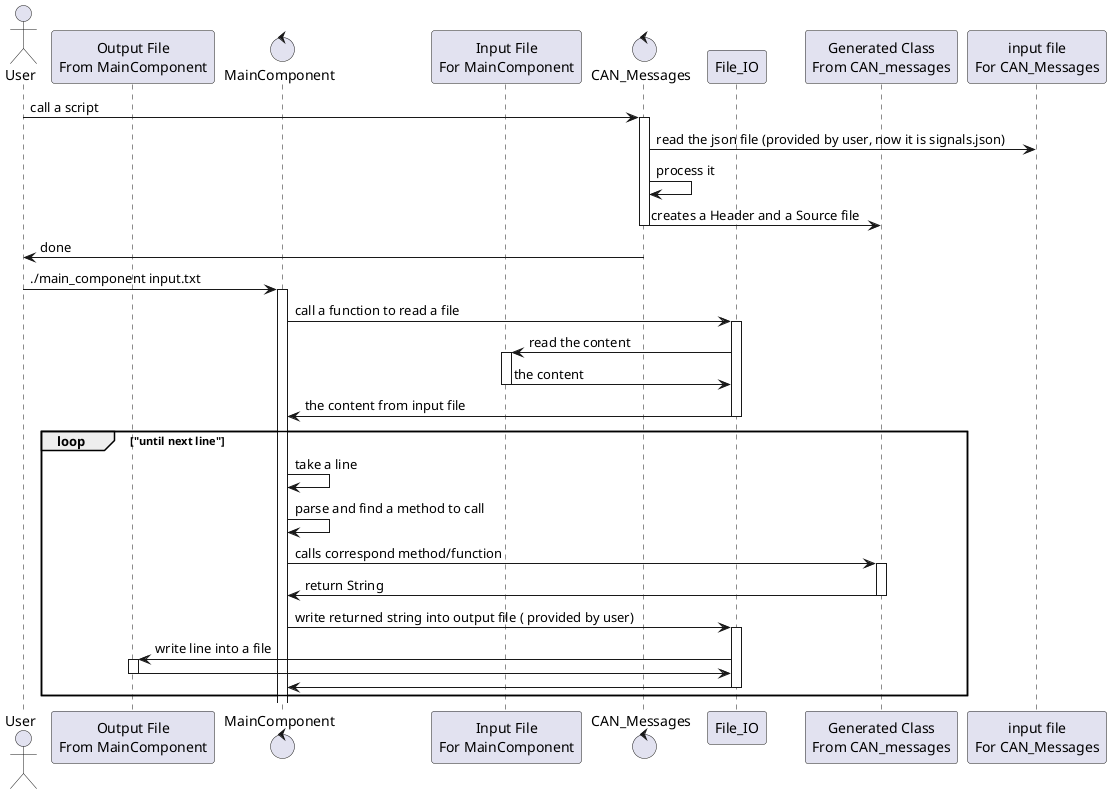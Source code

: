 @startuml "whole project"

actor "User" as user 

participant "Output File\nFrom MainComponent" as mc_output

control "MainComponent" as main_comp
participant "Input File\nFor MainComponent" as mc_input
control "CAN_Messages" as can_msg

participant "File_IO" as file_io

participant "Generated Class\nFrom CAN_messages" as gen_cls
participant "input file\nFor CAN_Messages" as can_input


user -> can_msg : call a script
activate can_msg
can_msg -> can_input : read the json file (provided by user, now it is signals.json)
can_msg -> can_msg : process it
can_msg -> gen_cls : creates a Header and a Source file
deactivate can_msg
can_msg -> user : done



user -> main_comp : ./main_component input.txt
activate main_comp

main_comp -> file_io : call a function to read a file
activate file_io
file_io -> mc_input : read the content
activate mc_input
mc_input -> file_io : the content
deactivate mc_input
file_io -> main_comp: the content from input file
deactivate file_io

loop "until next line"
main_comp -> main_comp : take a line
main_comp -> main_comp : parse and find a method to call
main_comp -> gen_cls :  calls correspond method/function
activate gen_cls
gen_cls -> main_comp : return String
deactivate gen_cls
main_comp -> file_io : write returned string into output file ( provided by user)
activate file_io
file_io -> mc_output : write line into a file
activate mc_output
mc_output -> file_io
deactivate mc_output
file_io -> main_comp
deactivate file_io


end

@enduml